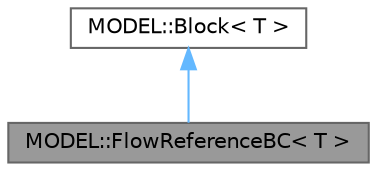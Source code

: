 digraph "MODEL::FlowReferenceBC&lt; T &gt;"
{
 // LATEX_PDF_SIZE
  bgcolor="transparent";
  edge [fontname=Helvetica,fontsize=10,labelfontname=Helvetica,labelfontsize=10];
  node [fontname=Helvetica,fontsize=10,shape=box,height=0.2,width=0.4];
  Node1 [label="MODEL::FlowReferenceBC\< T \>",height=0.2,width=0.4,color="gray40", fillcolor="grey60", style="filled", fontcolor="black",tooltip="Flow reference boundary condition."];
  Node2 -> Node1 [dir="back",color="steelblue1",style="solid"];
  Node2 [label="MODEL::Block\< T \>",height=0.2,width=0.4,color="gray40", fillcolor="white", style="filled",URL="$class_m_o_d_e_l_1_1_block.html",tooltip="Base class for 0D model components."];
}
